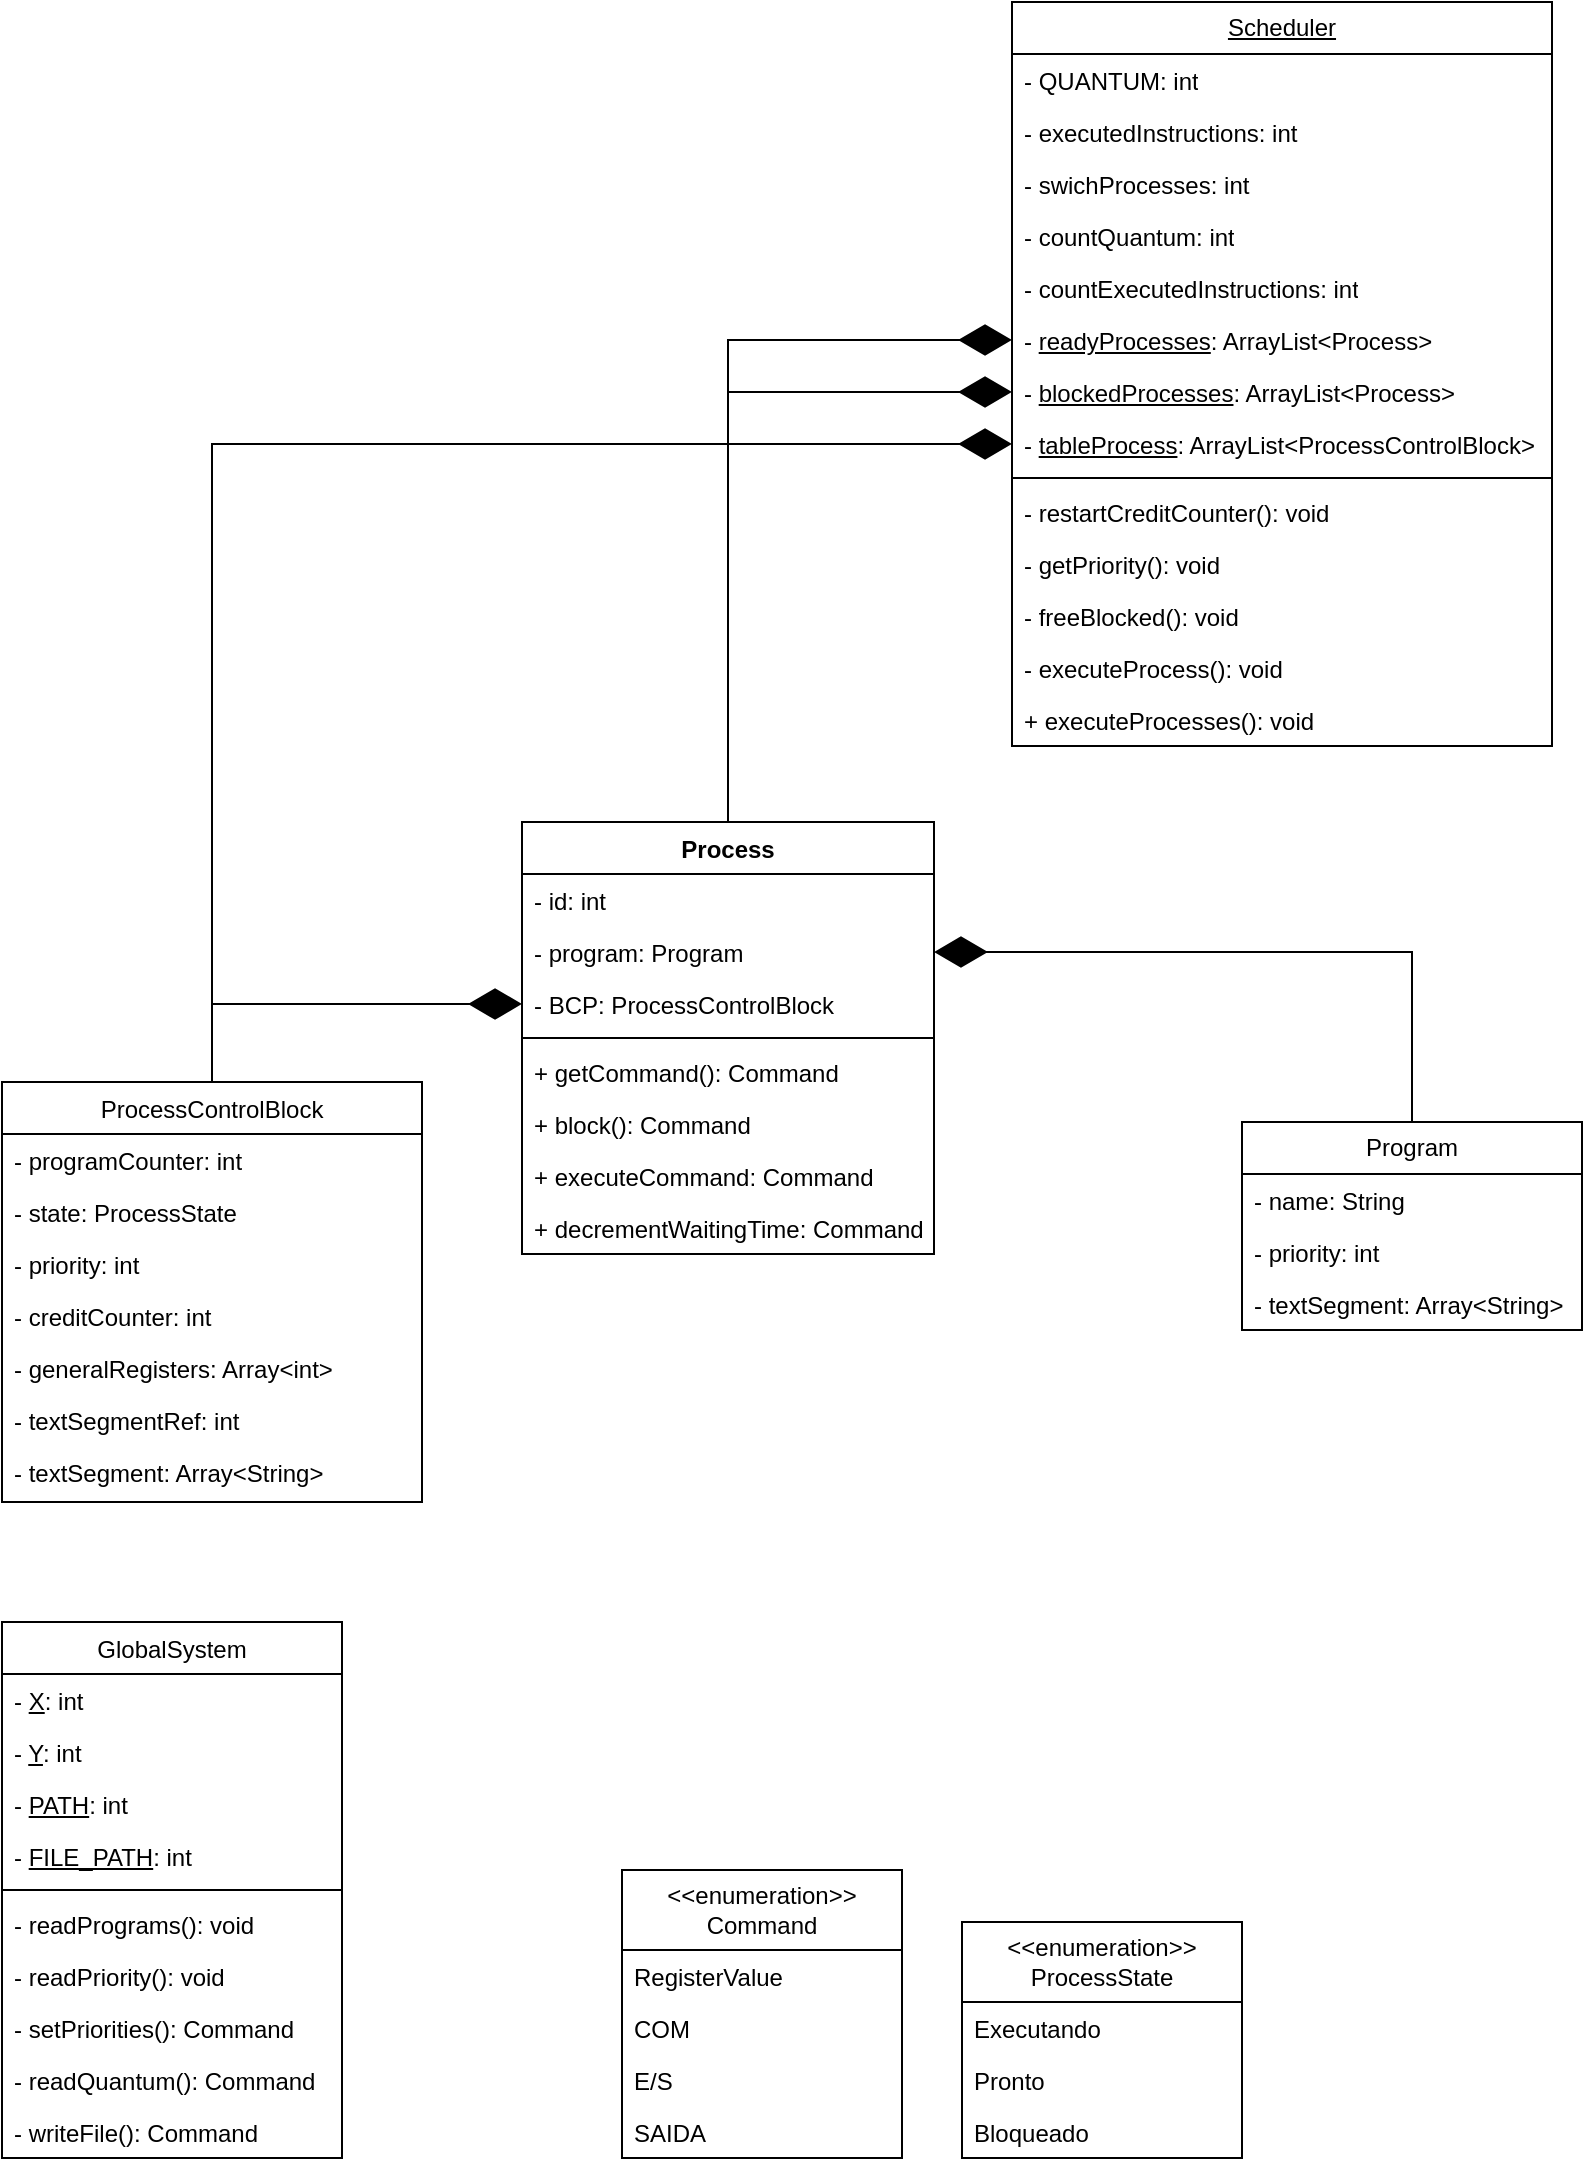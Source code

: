 <mxfile version="24.7.8">
  <diagram id="C5RBs43oDa-KdzZeNtuy" name="Page-1">
    <mxGraphModel dx="926" dy="552" grid="1" gridSize="10" guides="1" tooltips="1" connect="1" arrows="1" fold="1" page="1" pageScale="1" pageWidth="827" pageHeight="1169" math="0" shadow="0">
      <root>
        <mxCell id="WIyWlLk6GJQsqaUBKTNV-0" />
        <mxCell id="WIyWlLk6GJQsqaUBKTNV-1" parent="WIyWlLk6GJQsqaUBKTNV-0" />
        <mxCell id="KPxVCL9Rs357wV_ZgK6z-15" style="edgeStyle=orthogonalEdgeStyle;rounded=0;orthogonalLoop=1;jettySize=auto;html=1;exitX=0.5;exitY=0;exitDx=0;exitDy=0;entryX=0;entryY=0.5;entryDx=0;entryDy=0;endArrow=diamondThin;endFill=1;strokeColor=default;endSize=24;" parent="WIyWlLk6GJQsqaUBKTNV-1" source="zkfFHV4jXpPFQw0GAbJ--0" target="KPxVCL9Rs357wV_ZgK6z-12" edge="1">
          <mxGeometry relative="1" as="geometry" />
        </mxCell>
        <mxCell id="Mm5PZu4fMcf5KlPQmoQK-21" style="edgeStyle=orthogonalEdgeStyle;rounded=0;orthogonalLoop=1;jettySize=auto;html=1;exitX=0.5;exitY=0;exitDx=0;exitDy=0;entryX=0;entryY=0.5;entryDx=0;entryDy=0;endArrow=diamondThin;endFill=1;endSize=24;" edge="1" parent="WIyWlLk6GJQsqaUBKTNV-1" source="zkfFHV4jXpPFQw0GAbJ--0" target="KPxVCL9Rs357wV_ZgK6z-32">
          <mxGeometry relative="1" as="geometry" />
        </mxCell>
        <mxCell id="zkfFHV4jXpPFQw0GAbJ--0" value="ProcessControlBlock" style="swimlane;fontStyle=0;align=center;verticalAlign=top;childLayout=stackLayout;horizontal=1;startSize=26;horizontalStack=0;resizeParent=1;resizeLast=0;collapsible=1;marginBottom=0;rounded=0;shadow=0;strokeWidth=1;" parent="WIyWlLk6GJQsqaUBKTNV-1" vertex="1">
          <mxGeometry x="20" y="580" width="210" height="210" as="geometry">
            <mxRectangle x="230" y="140" width="160" height="26" as="alternateBounds" />
          </mxGeometry>
        </mxCell>
        <mxCell id="zkfFHV4jXpPFQw0GAbJ--1" value="- programCounter: int" style="text;align=left;verticalAlign=top;spacingLeft=4;spacingRight=4;overflow=hidden;rotatable=0;points=[[0,0.5],[1,0.5]];portConstraint=eastwest;" parent="zkfFHV4jXpPFQw0GAbJ--0" vertex="1">
          <mxGeometry y="26" width="210" height="26" as="geometry" />
        </mxCell>
        <mxCell id="zkfFHV4jXpPFQw0GAbJ--2" value="- state: ProcessState" style="text;align=left;verticalAlign=top;spacingLeft=4;spacingRight=4;overflow=hidden;rotatable=0;points=[[0,0.5],[1,0.5]];portConstraint=eastwest;rounded=0;shadow=0;html=0;" parent="zkfFHV4jXpPFQw0GAbJ--0" vertex="1">
          <mxGeometry y="52" width="210" height="26" as="geometry" />
        </mxCell>
        <mxCell id="zkfFHV4jXpPFQw0GAbJ--3" value="- priority: int" style="text;align=left;verticalAlign=top;spacingLeft=4;spacingRight=4;overflow=hidden;rotatable=0;points=[[0,0.5],[1,0.5]];portConstraint=eastwest;rounded=0;shadow=0;html=0;" parent="zkfFHV4jXpPFQw0GAbJ--0" vertex="1">
          <mxGeometry y="78" width="210" height="26" as="geometry" />
        </mxCell>
        <mxCell id="KPxVCL9Rs357wV_ZgK6z-3" value="- creditCounter: int" style="text;align=left;verticalAlign=top;spacingLeft=4;spacingRight=4;overflow=hidden;rotatable=0;points=[[0,0.5],[1,0.5]];portConstraint=eastwest;rounded=0;shadow=0;html=0;" parent="zkfFHV4jXpPFQw0GAbJ--0" vertex="1">
          <mxGeometry y="104" width="210" height="26" as="geometry" />
        </mxCell>
        <mxCell id="KPxVCL9Rs357wV_ZgK6z-4" value="- generalRegisters: Array&lt;int&gt;" style="text;align=left;verticalAlign=top;spacingLeft=4;spacingRight=4;overflow=hidden;rotatable=0;points=[[0,0.5],[1,0.5]];portConstraint=eastwest;rounded=0;shadow=0;html=0;" parent="zkfFHV4jXpPFQw0GAbJ--0" vertex="1">
          <mxGeometry y="130" width="210" height="26" as="geometry" />
        </mxCell>
        <mxCell id="KPxVCL9Rs357wV_ZgK6z-6" value="- textSegmentRef: int" style="text;align=left;verticalAlign=top;spacingLeft=4;spacingRight=4;overflow=hidden;rotatable=0;points=[[0,0.5],[1,0.5]];portConstraint=eastwest;" parent="zkfFHV4jXpPFQw0GAbJ--0" vertex="1">
          <mxGeometry y="156" width="210" height="26" as="geometry" />
        </mxCell>
        <mxCell id="Mm5PZu4fMcf5KlPQmoQK-17" value="- textSegment: Array&amp;lt;String&amp;gt;" style="text;strokeColor=none;fillColor=none;align=left;verticalAlign=top;spacingLeft=4;spacingRight=4;overflow=hidden;rotatable=0;points=[[0,0.5],[1,0.5]];portConstraint=eastwest;whiteSpace=wrap;html=1;" vertex="1" parent="zkfFHV4jXpPFQw0GAbJ--0">
          <mxGeometry y="182" width="210" height="26" as="geometry" />
        </mxCell>
        <mxCell id="Mm5PZu4fMcf5KlPQmoQK-18" style="edgeStyle=orthogonalEdgeStyle;rounded=0;orthogonalLoop=1;jettySize=auto;html=1;exitX=0.5;exitY=0;exitDx=0;exitDy=0;endArrow=diamondThin;endFill=1;endSize=24;" edge="1" parent="WIyWlLk6GJQsqaUBKTNV-1" source="KPxVCL9Rs357wV_ZgK6z-7" target="KPxVCL9Rs357wV_ZgK6z-28">
          <mxGeometry relative="1" as="geometry">
            <Array as="points">
              <mxPoint x="383" y="430" />
              <mxPoint x="383" y="430" />
              <mxPoint x="383" y="209" />
            </Array>
          </mxGeometry>
        </mxCell>
        <mxCell id="Mm5PZu4fMcf5KlPQmoQK-20" style="edgeStyle=orthogonalEdgeStyle;rounded=0;orthogonalLoop=1;jettySize=auto;html=1;exitX=0.5;exitY=0;exitDx=0;exitDy=0;entryX=0;entryY=0.5;entryDx=0;entryDy=0;endArrow=diamondThin;endFill=1;endSize=24;" edge="1" parent="WIyWlLk6GJQsqaUBKTNV-1" source="KPxVCL9Rs357wV_ZgK6z-7" target="KPxVCL9Rs357wV_ZgK6z-29">
          <mxGeometry relative="1" as="geometry" />
        </mxCell>
        <mxCell id="KPxVCL9Rs357wV_ZgK6z-7" value="Process" style="swimlane;fontStyle=1;align=center;verticalAlign=top;childLayout=stackLayout;horizontal=1;startSize=26;horizontalStack=0;resizeParent=1;resizeParentMax=0;resizeLast=0;collapsible=1;marginBottom=0;whiteSpace=wrap;html=1;" parent="WIyWlLk6GJQsqaUBKTNV-1" vertex="1">
          <mxGeometry x="280" y="450" width="206" height="216" as="geometry" />
        </mxCell>
        <mxCell id="KPxVCL9Rs357wV_ZgK6z-11" value="- id: int" style="text;strokeColor=none;fillColor=none;align=left;verticalAlign=top;spacingLeft=4;spacingRight=4;overflow=hidden;rotatable=0;points=[[0,0.5],[1,0.5]];portConstraint=eastwest;whiteSpace=wrap;html=1;" parent="KPxVCL9Rs357wV_ZgK6z-7" vertex="1">
          <mxGeometry y="26" width="206" height="26" as="geometry" />
        </mxCell>
        <mxCell id="KPxVCL9Rs357wV_ZgK6z-40" value="- program: Program" style="text;strokeColor=none;fillColor=none;align=left;verticalAlign=top;spacingLeft=4;spacingRight=4;overflow=hidden;rotatable=0;points=[[0,0.5],[1,0.5]];portConstraint=eastwest;whiteSpace=wrap;html=1;" parent="KPxVCL9Rs357wV_ZgK6z-7" vertex="1">
          <mxGeometry y="52" width="206" height="26" as="geometry" />
        </mxCell>
        <mxCell id="KPxVCL9Rs357wV_ZgK6z-12" value="- BCP: P&lt;span style=&quot;background-color: initial;&quot;&gt;rocessControlBlock&lt;/span&gt;" style="text;strokeColor=none;fillColor=none;align=left;verticalAlign=top;spacingLeft=4;spacingRight=4;overflow=hidden;rotatable=0;points=[[0,0.5],[1,0.5]];portConstraint=eastwest;whiteSpace=wrap;html=1;" parent="KPxVCL9Rs357wV_ZgK6z-7" vertex="1">
          <mxGeometry y="78" width="206" height="26" as="geometry" />
        </mxCell>
        <mxCell id="KPxVCL9Rs357wV_ZgK6z-9" value="" style="line;strokeWidth=1;fillColor=none;align=left;verticalAlign=middle;spacingTop=-1;spacingLeft=3;spacingRight=3;rotatable=0;labelPosition=right;points=[];portConstraint=eastwest;strokeColor=inherit;" parent="KPxVCL9Rs357wV_ZgK6z-7" vertex="1">
          <mxGeometry y="104" width="206" height="8" as="geometry" />
        </mxCell>
        <mxCell id="Mm5PZu4fMcf5KlPQmoQK-8" value="+ getCommand(): Command" style="text;align=left;verticalAlign=top;spacingLeft=4;spacingRight=4;overflow=hidden;rotatable=0;points=[[0,0.5],[1,0.5]];portConstraint=eastwest;rounded=0;shadow=0;html=0;" vertex="1" parent="KPxVCL9Rs357wV_ZgK6z-7">
          <mxGeometry y="112" width="206" height="26" as="geometry" />
        </mxCell>
        <mxCell id="Mm5PZu4fMcf5KlPQmoQK-10" value="+ block(): Command" style="text;align=left;verticalAlign=top;spacingLeft=4;spacingRight=4;overflow=hidden;rotatable=0;points=[[0,0.5],[1,0.5]];portConstraint=eastwest;rounded=0;shadow=0;html=0;" vertex="1" parent="KPxVCL9Rs357wV_ZgK6z-7">
          <mxGeometry y="138" width="206" height="26" as="geometry" />
        </mxCell>
        <mxCell id="Mm5PZu4fMcf5KlPQmoQK-9" value="+ executeCommand: Command" style="text;align=left;verticalAlign=top;spacingLeft=4;spacingRight=4;overflow=hidden;rotatable=0;points=[[0,0.5],[1,0.5]];portConstraint=eastwest;rounded=0;shadow=0;html=0;" vertex="1" parent="KPxVCL9Rs357wV_ZgK6z-7">
          <mxGeometry y="164" width="206" height="26" as="geometry" />
        </mxCell>
        <mxCell id="Mm5PZu4fMcf5KlPQmoQK-11" value="+ decrementWaitingTime: Command" style="text;align=left;verticalAlign=top;spacingLeft=4;spacingRight=4;overflow=hidden;rotatable=0;points=[[0,0.5],[1,0.5]];portConstraint=eastwest;rounded=0;shadow=0;html=0;" vertex="1" parent="KPxVCL9Rs357wV_ZgK6z-7">
          <mxGeometry y="190" width="206" height="26" as="geometry" />
        </mxCell>
        <mxCell id="KPxVCL9Rs357wV_ZgK6z-18" value="&lt;u&gt;Scheduler&lt;/u&gt;" style="swimlane;fontStyle=0;childLayout=stackLayout;horizontal=1;startSize=26;fillColor=none;horizontalStack=0;resizeParent=1;resizeParentMax=0;resizeLast=0;collapsible=1;marginBottom=0;whiteSpace=wrap;html=1;" parent="WIyWlLk6GJQsqaUBKTNV-1" vertex="1">
          <mxGeometry x="525" y="40" width="270" height="372" as="geometry" />
        </mxCell>
        <mxCell id="KPxVCL9Rs357wV_ZgK6z-19" value="- QUANTUM: int" style="text;strokeColor=none;fillColor=none;align=left;verticalAlign=top;spacingLeft=4;spacingRight=4;overflow=hidden;rotatable=0;points=[[0,0.5],[1,0.5]];portConstraint=eastwest;whiteSpace=wrap;html=1;" parent="KPxVCL9Rs357wV_ZgK6z-18" vertex="1">
          <mxGeometry y="26" width="270" height="26" as="geometry" />
        </mxCell>
        <mxCell id="Mm5PZu4fMcf5KlPQmoQK-0" value="- executedInstructions: int" style="text;strokeColor=none;fillColor=none;align=left;verticalAlign=top;spacingLeft=4;spacingRight=4;overflow=hidden;rotatable=0;points=[[0,0.5],[1,0.5]];portConstraint=eastwest;whiteSpace=wrap;html=1;" vertex="1" parent="KPxVCL9Rs357wV_ZgK6z-18">
          <mxGeometry y="52" width="270" height="26" as="geometry" />
        </mxCell>
        <mxCell id="Mm5PZu4fMcf5KlPQmoQK-2" value="- swichProcesses: int" style="text;strokeColor=none;fillColor=none;align=left;verticalAlign=top;spacingLeft=4;spacingRight=4;overflow=hidden;rotatable=0;points=[[0,0.5],[1,0.5]];portConstraint=eastwest;whiteSpace=wrap;html=1;" vertex="1" parent="KPxVCL9Rs357wV_ZgK6z-18">
          <mxGeometry y="78" width="270" height="26" as="geometry" />
        </mxCell>
        <mxCell id="Mm5PZu4fMcf5KlPQmoQK-1" value="- countQuantum: int" style="text;strokeColor=none;fillColor=none;align=left;verticalAlign=top;spacingLeft=4;spacingRight=4;overflow=hidden;rotatable=0;points=[[0,0.5],[1,0.5]];portConstraint=eastwest;whiteSpace=wrap;html=1;" vertex="1" parent="KPxVCL9Rs357wV_ZgK6z-18">
          <mxGeometry y="104" width="270" height="26" as="geometry" />
        </mxCell>
        <mxCell id="Mm5PZu4fMcf5KlPQmoQK-3" value="- countExecutedInstructions: int" style="text;strokeColor=none;fillColor=none;align=left;verticalAlign=top;spacingLeft=4;spacingRight=4;overflow=hidden;rotatable=0;points=[[0,0.5],[1,0.5]];portConstraint=eastwest;whiteSpace=wrap;html=1;" vertex="1" parent="KPxVCL9Rs357wV_ZgK6z-18">
          <mxGeometry y="130" width="270" height="26" as="geometry" />
        </mxCell>
        <mxCell id="KPxVCL9Rs357wV_ZgK6z-28" value="- &lt;u&gt;readyProcesses&lt;/u&gt;: ArrayList&amp;lt;Process&amp;gt;" style="text;strokeColor=none;fillColor=none;align=left;verticalAlign=top;spacingLeft=4;spacingRight=4;overflow=hidden;rotatable=0;points=[[0,0.5],[1,0.5]];portConstraint=eastwest;whiteSpace=wrap;html=1;" parent="KPxVCL9Rs357wV_ZgK6z-18" vertex="1">
          <mxGeometry y="156" width="270" height="26" as="geometry" />
        </mxCell>
        <mxCell id="KPxVCL9Rs357wV_ZgK6z-29" value="- &lt;u&gt;blockedProcesses&lt;/u&gt;: ArrayList&amp;lt;Process&amp;gt;" style="text;strokeColor=none;fillColor=none;align=left;verticalAlign=top;spacingLeft=4;spacingRight=4;overflow=hidden;rotatable=0;points=[[0,0.5],[1,0.5]];portConstraint=eastwest;whiteSpace=wrap;html=1;" parent="KPxVCL9Rs357wV_ZgK6z-18" vertex="1">
          <mxGeometry y="182" width="270" height="26" as="geometry" />
        </mxCell>
        <mxCell id="KPxVCL9Rs357wV_ZgK6z-32" value="- &lt;u&gt;tableProcess&lt;/u&gt;: ArrayList&amp;lt;&lt;span style=&quot;text-align: center; text-wrap: nowrap;&quot;&gt;ProcessControlBlock&lt;/span&gt;&amp;gt;" style="text;strokeColor=none;fillColor=none;align=left;verticalAlign=top;spacingLeft=4;spacingRight=4;overflow=hidden;rotatable=0;points=[[0,0.5],[1,0.5]];portConstraint=eastwest;whiteSpace=wrap;html=1;" parent="KPxVCL9Rs357wV_ZgK6z-18" vertex="1">
          <mxGeometry y="208" width="270" height="26" as="geometry" />
        </mxCell>
        <mxCell id="KPxVCL9Rs357wV_ZgK6z-65" value="&lt;span style=&quot;color: rgba(0, 0, 0, 0); font-family: monospace; font-size: 0px; background-color: rgb(27, 29, 30);&quot;&gt;%3CmxGraphModel%3E%3Croot%3E%3CmxCell%20id%3D%220%22%2F%3E%3CmxCell%20id%3D%221%22%20parent%3D%220%22%2F%3E%3CmxCell%20id%3D%222%22%20value%3D%22%26lt%3Bu%26gt%3BScheduler%26lt%3B%2Fu%26gt%3B%22%20style%3D%22swimlane%3BfontStyle%3D0%3BchildLayout%3DstackLayout%3Bhorizontal%3D1%3BstartSize%3D26%3BfillColor%3Dnone%3BhorizontalStack%3D0%3BresizeParent%3D1%3BresizeParentMax%3D0%3BresizeLast%3D0%3Bcollapsible%3D1%3BmarginBottom%3D0%3BwhiteSpace%3Dwrap%3Bhtml%3D1%3B%22%20vertex%3D%221%22%20parent%3D%221%22%3E%3CmxGeometry%20x%3D%22520%22%20y%3D%22440%22%20width%3D%22270%22%20height%3D%22182%22%20as%3D%22geometry%22%2F%3E%3C%2FmxCell%3E%3CmxCell%20id%3D%223%22%20value%3D%22-%20%26lt%3Bu%26gt%3BMAX_COM%26lt%3B%2Fu%26gt%3B%3A%20int%22%20style%3D%22text%3BstrokeColor%3Dnone%3BfillColor%3Dnone%3Balign%3Dleft%3BverticalAlign%3Dtop%3BspacingLeft%3D4%3BspacingRight%3D4%3Boverflow%3Dhidden%3Brotatable%3D0%3Bpoints%3D%5B%5B0%2C0.5%5D%2C%5B1%2C0.5%5D%5D%3BportConstraint%3Deastwest%3BwhiteSpace%3Dwrap%3Bhtml%3D1%3B%22%20vertex%3D%221%22%20parent%3D%222%22%3E%3CmxGeometry%20y%3D%2226%22%20width%3D%22270%22%20height%3D%2226%22%20as%3D%22geometry%22%2F%3E%3C%2FmxCell%3E%3CmxCell%20id%3D%224%22%20value%3D%22-%20%26lt%3Bu%26gt%3BX%26lt%3B%2Fu%26gt%3B%3A%20int%22%20style%3D%22text%3BstrokeColor%3Dnone%3BfillColor%3Dnone%3Balign%3Dleft%3BverticalAlign%3Dtop%3BspacingLeft%3D4%3BspacingRight%3D4%3Boverflow%3Dhidden%3Brotatable%3D0%3Bpoints%3D%5B%5B0%2C0.5%5D%2C%5B1%2C0.5%5D%5D%3BportConstraint%3Deastwest%3BwhiteSpace%3Dwrap%3Bhtml%3D1%3B%22%20vertex%3D%221%22%20parent%3D%222%22%3E%3CmxGeometry%20y%3D%2252%22%20width%3D%22270%22%20height%3D%2226%22%20as%3D%22geometry%22%2F%3E%3C%2FmxCell%3E%3CmxCell%20id%3D%225%22%20value%3D%22-%20%26lt%3Bu%26gt%3BY%26lt%3B%2Fu%26gt%3B%3A%20int%22%20style%3D%22text%3BstrokeColor%3Dnone%3BfillColor%3Dnone%3Balign%3Dleft%3BverticalAlign%3Dtop%3BspacingLeft%3D4%3BspacingRight%3D4%3Boverflow%3Dhidden%3Brotatable%3D0%3Bpoints%3D%5B%5B0%2C0.5%5D%2C%5B1%2C0.5%5D%5D%3BportConstraint%3Deastwest%3BwhiteSpace%3Dwrap%3Bhtml%3D1%3B%22%20vertex%3D%221%22%20parent%3D%222%22%3E%3CmxGeometry%20y%3D%2278%22%20width%3D%22270%22%20height%3D%2226%22%20as%3D%22geometry%22%2F%3E%3C%2FmxCell%3E%3CmxCell%20id%3D%226%22%20value%3D%22-%20%26lt%3Bu%26gt%3BreadyProcesses%26lt%3B%2Fu%26gt%3B%3A%20ArrayList%26amp%3Blt%3BProcess%26amp%3Bgt%3B%22%20style%3D%22text%3BstrokeColor%3Dnone%3BfillColor%3Dnone%3Balign%3Dleft%3BverticalAlign%3Dtop%3BspacingLeft%3D4%3BspacingRight%3D4%3Boverflow%3Dhidden%3Brotatable%3D0%3Bpoints%3D%5B%5B0%2C0.5%5D%2C%5B1%2C0.5%5D%5D%3BportConstraint%3Deastwest%3BwhiteSpace%3Dwrap%3Bhtml%3D1%3B%22%20vertex%3D%221%22%20parent%3D%222%22%3E%3CmxGeometry%20y%3D%22104%22%20width%3D%22270%22%20height%3D%2226%22%20as%3D%22geometry%22%2F%3E%3C%2FmxCell%3E%3CmxCell%20id%3D%227%22%20value%3D%22-%20%26lt%3Bu%26gt%3BblockedProcesses%26lt%3B%2Fu%26gt%3B%3A%20ArrayList%26amp%3Blt%3BProcess%26amp%3Bgt%3B%22%20style%3D%22text%3BstrokeColor%3Dnone%3BfillColor%3Dnone%3Balign%3Dleft%3BverticalAlign%3Dtop%3BspacingLeft%3D4%3BspacingRight%3D4%3Boverflow%3Dhidden%3Brotatable%3D0%3Bpoints%3D%5B%5B0%2C0.5%5D%2C%5B1%2C0.5%5D%5D%3BportConstraint%3Deastwest%3BwhiteSpace%3Dwrap%3Bhtml%3D1%3B%22%20vertex%3D%221%22%20parent%3D%222%22%3E%3CmxGeometry%20y%3D%22130%22%20width%3D%22270%22%20height%3D%2226%22%20as%3D%22geometry%22%2F%3E%3C%2FmxCell%3E%3CmxCell%20id%3D%228%22%20value%3D%22-%20%26lt%3Bu%26gt%3BtableProcess%26lt%3B%2Fu%26gt%3B%3A%20ArrayList%26amp%3Blt%3B%26lt%3Bspan%20style%3D%26quot%3Btext-align%3A%20center%3B%20text-wrap%3A%20nowrap%3B%26quot%3B%26gt%3BProcessControlBlock%26lt%3B%2Fspan%26gt%3B%26amp%3Bgt%3B%22%20style%3D%22text%3BstrokeColor%3Dnone%3BfillColor%3Dnone%3Balign%3Dleft%3BverticalAlign%3Dtop%3BspacingLeft%3D4%3BspacingRight%3D4%3Boverflow%3Dhidden%3Brotatable%3D0%3Bpoints%3D%5B%5B0%2C0.5%5D%2C%5B1%2C0.5%5D%5D%3BportConstraint%3Deastwest%3BwhiteSpace%3Dwrap%3Bhtml%3D1%3B%22%20vertex%3D%221%22%20parent%3D%222%22%3E%3CmxGeometry%20y%3D%22156%22%20width%3D%22270%22%20height%3D%2226%22%20as%3D%22geometry%22%2F%3E%3C%2FmxCell%3E%3C%2Froot%3E%3C%2FmxGraphModel%3E&lt;/span&gt;" style="line;html=1;strokeWidth=1;align=left;verticalAlign=middle;spacingTop=-1;spacingLeft=3;spacingRight=3;rotatable=0;labelPosition=right;points=[];portConstraint=eastwest;" parent="KPxVCL9Rs357wV_ZgK6z-18" vertex="1">
          <mxGeometry y="234" width="270" height="8" as="geometry" />
        </mxCell>
        <mxCell id="Mm5PZu4fMcf5KlPQmoQK-5" value="- restartCreditCounter(): void" style="text;align=left;verticalAlign=top;spacingLeft=4;spacingRight=4;overflow=hidden;rotatable=0;points=[[0,0.5],[1,0.5]];portConstraint=eastwest;" vertex="1" parent="KPxVCL9Rs357wV_ZgK6z-18">
          <mxGeometry y="242" width="270" height="26" as="geometry" />
        </mxCell>
        <mxCell id="Mm5PZu4fMcf5KlPQmoQK-6" value="- getPriority(): void" style="text;align=left;verticalAlign=top;spacingLeft=4;spacingRight=4;overflow=hidden;rotatable=0;points=[[0,0.5],[1,0.5]];portConstraint=eastwest;" vertex="1" parent="KPxVCL9Rs357wV_ZgK6z-18">
          <mxGeometry y="268" width="270" height="26" as="geometry" />
        </mxCell>
        <mxCell id="Mm5PZu4fMcf5KlPQmoQK-7" value="- freeBlocked(): void" style="text;align=left;verticalAlign=top;spacingLeft=4;spacingRight=4;overflow=hidden;rotatable=0;points=[[0,0.5],[1,0.5]];portConstraint=eastwest;" vertex="1" parent="KPxVCL9Rs357wV_ZgK6z-18">
          <mxGeometry y="294" width="270" height="26" as="geometry" />
        </mxCell>
        <mxCell id="Mm5PZu4fMcf5KlPQmoQK-4" value="- executeProcess(): void" style="text;align=left;verticalAlign=top;spacingLeft=4;spacingRight=4;overflow=hidden;rotatable=0;points=[[0,0.5],[1,0.5]];portConstraint=eastwest;" vertex="1" parent="KPxVCL9Rs357wV_ZgK6z-18">
          <mxGeometry y="320" width="270" height="26" as="geometry" />
        </mxCell>
        <mxCell id="KPxVCL9Rs357wV_ZgK6z-66" value="+ executeProcesses(): void" style="text;align=left;verticalAlign=top;spacingLeft=4;spacingRight=4;overflow=hidden;rotatable=0;points=[[0,0.5],[1,0.5]];portConstraint=eastwest;" parent="KPxVCL9Rs357wV_ZgK6z-18" vertex="1">
          <mxGeometry y="346" width="270" height="26" as="geometry" />
        </mxCell>
        <mxCell id="KPxVCL9Rs357wV_ZgK6z-24" value="&amp;lt;&amp;lt;enumeration&amp;gt;&amp;gt;&lt;br&gt;ProcessState" style="swimlane;fontStyle=0;childLayout=stackLayout;horizontal=1;startSize=40;fillColor=none;horizontalStack=0;resizeParent=1;resizeParentMax=0;resizeLast=0;collapsible=1;marginBottom=0;whiteSpace=wrap;html=1;" parent="WIyWlLk6GJQsqaUBKTNV-1" vertex="1">
          <mxGeometry x="500" y="1000" width="140" height="118" as="geometry" />
        </mxCell>
        <mxCell id="KPxVCL9Rs357wV_ZgK6z-25" value="Executando" style="text;strokeColor=none;fillColor=none;align=left;verticalAlign=top;spacingLeft=4;spacingRight=4;overflow=hidden;rotatable=0;points=[[0,0.5],[1,0.5]];portConstraint=eastwest;whiteSpace=wrap;html=1;" parent="KPxVCL9Rs357wV_ZgK6z-24" vertex="1">
          <mxGeometry y="40" width="140" height="26" as="geometry" />
        </mxCell>
        <mxCell id="KPxVCL9Rs357wV_ZgK6z-26" value="Pronto" style="text;strokeColor=none;fillColor=none;align=left;verticalAlign=top;spacingLeft=4;spacingRight=4;overflow=hidden;rotatable=0;points=[[0,0.5],[1,0.5]];portConstraint=eastwest;whiteSpace=wrap;html=1;" parent="KPxVCL9Rs357wV_ZgK6z-24" vertex="1">
          <mxGeometry y="66" width="140" height="26" as="geometry" />
        </mxCell>
        <mxCell id="KPxVCL9Rs357wV_ZgK6z-27" value="Bloqueado" style="text;strokeColor=none;fillColor=none;align=left;verticalAlign=top;spacingLeft=4;spacingRight=4;overflow=hidden;rotatable=0;points=[[0,0.5],[1,0.5]];portConstraint=eastwest;whiteSpace=wrap;html=1;" parent="KPxVCL9Rs357wV_ZgK6z-24" vertex="1">
          <mxGeometry y="92" width="140" height="26" as="geometry" />
        </mxCell>
        <mxCell id="KPxVCL9Rs357wV_ZgK6z-41" style="edgeStyle=orthogonalEdgeStyle;rounded=0;orthogonalLoop=1;jettySize=auto;html=1;exitX=0.5;exitY=0;exitDx=0;exitDy=0;entryX=1;entryY=0.5;entryDx=0;entryDy=0;endSize=24;endArrow=diamondThin;endFill=1;" parent="WIyWlLk6GJQsqaUBKTNV-1" source="KPxVCL9Rs357wV_ZgK6z-33" target="KPxVCL9Rs357wV_ZgK6z-40" edge="1">
          <mxGeometry relative="1" as="geometry" />
        </mxCell>
        <mxCell id="KPxVCL9Rs357wV_ZgK6z-33" value="Program" style="swimlane;fontStyle=0;childLayout=stackLayout;horizontal=1;startSize=26;fillColor=none;horizontalStack=0;resizeParent=1;resizeParentMax=0;resizeLast=0;collapsible=1;marginBottom=0;whiteSpace=wrap;html=1;" parent="WIyWlLk6GJQsqaUBKTNV-1" vertex="1">
          <mxGeometry x="640" y="600" width="170" height="104" as="geometry" />
        </mxCell>
        <mxCell id="KPxVCL9Rs357wV_ZgK6z-8" value="- name: String" style="text;strokeColor=none;fillColor=none;align=left;verticalAlign=top;spacingLeft=4;spacingRight=4;overflow=hidden;rotatable=0;points=[[0,0.5],[1,0.5]];portConstraint=eastwest;whiteSpace=wrap;html=1;" parent="KPxVCL9Rs357wV_ZgK6z-33" vertex="1">
          <mxGeometry y="26" width="170" height="26" as="geometry" />
        </mxCell>
        <mxCell id="KPxVCL9Rs357wV_ZgK6z-38" value="- priority: int" style="text;strokeColor=none;fillColor=none;align=left;verticalAlign=top;spacingLeft=4;spacingRight=4;overflow=hidden;rotatable=0;points=[[0,0.5],[1,0.5]];portConstraint=eastwest;whiteSpace=wrap;html=1;" parent="KPxVCL9Rs357wV_ZgK6z-33" vertex="1">
          <mxGeometry y="52" width="170" height="26" as="geometry" />
        </mxCell>
        <mxCell id="KPxVCL9Rs357wV_ZgK6z-39" value="- textSegment: Array&amp;lt;String&amp;gt;" style="text;strokeColor=none;fillColor=none;align=left;verticalAlign=top;spacingLeft=4;spacingRight=4;overflow=hidden;rotatable=0;points=[[0,0.5],[1,0.5]];portConstraint=eastwest;whiteSpace=wrap;html=1;" parent="KPxVCL9Rs357wV_ZgK6z-33" vertex="1">
          <mxGeometry y="78" width="170" height="26" as="geometry" />
        </mxCell>
        <mxCell id="KPxVCL9Rs357wV_ZgK6z-52" value="&amp;lt;&amp;lt;enumeration&amp;gt;&amp;gt;&lt;br&gt;Command" style="swimlane;fontStyle=0;childLayout=stackLayout;horizontal=1;startSize=40;fillColor=none;horizontalStack=0;resizeParent=1;resizeParentMax=0;resizeLast=0;collapsible=1;marginBottom=0;whiteSpace=wrap;html=1;" parent="WIyWlLk6GJQsqaUBKTNV-1" vertex="1">
          <mxGeometry x="330" y="974" width="140" height="144" as="geometry" />
        </mxCell>
        <mxCell id="KPxVCL9Rs357wV_ZgK6z-53" value="RegisterValue" style="text;strokeColor=none;fillColor=none;align=left;verticalAlign=top;spacingLeft=4;spacingRight=4;overflow=hidden;rotatable=0;points=[[0,0.5],[1,0.5]];portConstraint=eastwest;whiteSpace=wrap;html=1;" parent="KPxVCL9Rs357wV_ZgK6z-52" vertex="1">
          <mxGeometry y="40" width="140" height="26" as="geometry" />
        </mxCell>
        <mxCell id="KPxVCL9Rs357wV_ZgK6z-54" value="COM" style="text;strokeColor=none;fillColor=none;align=left;verticalAlign=top;spacingLeft=4;spacingRight=4;overflow=hidden;rotatable=0;points=[[0,0.5],[1,0.5]];portConstraint=eastwest;whiteSpace=wrap;html=1;" parent="KPxVCL9Rs357wV_ZgK6z-52" vertex="1">
          <mxGeometry y="66" width="140" height="26" as="geometry" />
        </mxCell>
        <mxCell id="KPxVCL9Rs357wV_ZgK6z-55" value="E/S" style="text;strokeColor=none;fillColor=none;align=left;verticalAlign=top;spacingLeft=4;spacingRight=4;overflow=hidden;rotatable=0;points=[[0,0.5],[1,0.5]];portConstraint=eastwest;whiteSpace=wrap;html=1;" parent="KPxVCL9Rs357wV_ZgK6z-52" vertex="1">
          <mxGeometry y="92" width="140" height="26" as="geometry" />
        </mxCell>
        <mxCell id="KPxVCL9Rs357wV_ZgK6z-56" value="SAIDA" style="text;strokeColor=none;fillColor=none;align=left;verticalAlign=top;spacingLeft=4;spacingRight=4;overflow=hidden;rotatable=0;points=[[0,0.5],[1,0.5]];portConstraint=eastwest;whiteSpace=wrap;html=1;" parent="KPxVCL9Rs357wV_ZgK6z-52" vertex="1">
          <mxGeometry y="118" width="140" height="26" as="geometry" />
        </mxCell>
        <mxCell id="_JS6qxlHyKlk0CXdTIen-1" value="GlobalSystem" style="swimlane;fontStyle=0;align=center;verticalAlign=top;childLayout=stackLayout;horizontal=1;startSize=26;horizontalStack=0;resizeParent=1;resizeLast=0;collapsible=1;marginBottom=0;rounded=0;shadow=0;strokeWidth=1;" parent="WIyWlLk6GJQsqaUBKTNV-1" vertex="1">
          <mxGeometry x="20" y="850" width="170" height="268" as="geometry">
            <mxRectangle x="230" y="140" width="160" height="26" as="alternateBounds" />
          </mxGeometry>
        </mxCell>
        <mxCell id="KPxVCL9Rs357wV_ZgK6z-30" value="- &lt;u&gt;X&lt;/u&gt;: int" style="text;strokeColor=none;fillColor=none;align=left;verticalAlign=top;spacingLeft=4;spacingRight=4;overflow=hidden;rotatable=0;points=[[0,0.5],[1,0.5]];portConstraint=eastwest;whiteSpace=wrap;html=1;" parent="_JS6qxlHyKlk0CXdTIen-1" vertex="1">
          <mxGeometry y="26" width="170" height="26" as="geometry" />
        </mxCell>
        <mxCell id="Mm5PZu4fMcf5KlPQmoQK-15" value="- &lt;u&gt;Y&lt;/u&gt;: int" style="text;strokeColor=none;fillColor=none;align=left;verticalAlign=top;spacingLeft=4;spacingRight=4;overflow=hidden;rotatable=0;points=[[0,0.5],[1,0.5]];portConstraint=eastwest;whiteSpace=wrap;html=1;" vertex="1" parent="_JS6qxlHyKlk0CXdTIen-1">
          <mxGeometry y="52" width="170" height="26" as="geometry" />
        </mxCell>
        <mxCell id="KPxVCL9Rs357wV_ZgK6z-31" value="- &lt;u&gt;PATH&lt;/u&gt;: int" style="text;strokeColor=none;fillColor=none;align=left;verticalAlign=top;spacingLeft=4;spacingRight=4;overflow=hidden;rotatable=0;points=[[0,0.5],[1,0.5]];portConstraint=eastwest;whiteSpace=wrap;html=1;" parent="_JS6qxlHyKlk0CXdTIen-1" vertex="1">
          <mxGeometry y="78" width="170" height="26" as="geometry" />
        </mxCell>
        <mxCell id="Mm5PZu4fMcf5KlPQmoQK-16" value="- &lt;u&gt;FILE_PATH&lt;/u&gt;: int" style="text;strokeColor=none;fillColor=none;align=left;verticalAlign=top;spacingLeft=4;spacingRight=4;overflow=hidden;rotatable=0;points=[[0,0.5],[1,0.5]];portConstraint=eastwest;whiteSpace=wrap;html=1;" vertex="1" parent="_JS6qxlHyKlk0CXdTIen-1">
          <mxGeometry y="104" width="170" height="26" as="geometry" />
        </mxCell>
        <mxCell id="_JS6qxlHyKlk0CXdTIen-2" value="&lt;span style=&quot;color: rgba(0, 0, 0, 0); font-family: monospace; font-size: 0px; background-color: rgb(27, 29, 30);&quot;&gt;%3CmxGraphModel%3E%3Croot%3E%3CmxCell%20id%3D%220%22%2F%3E%3CmxCell%20id%3D%221%22%20parent%3D%220%22%2F%3E%3CmxCell%20id%3D%222%22%20value%3D%22%26lt%3Bu%26gt%3BScheduler%26lt%3B%2Fu%26gt%3B%22%20style%3D%22swimlane%3BfontStyle%3D0%3BchildLayout%3DstackLayout%3Bhorizontal%3D1%3BstartSize%3D26%3BfillColor%3Dnone%3BhorizontalStack%3D0%3BresizeParent%3D1%3BresizeParentMax%3D0%3BresizeLast%3D0%3Bcollapsible%3D1%3BmarginBottom%3D0%3BwhiteSpace%3Dwrap%3Bhtml%3D1%3B%22%20vertex%3D%221%22%20parent%3D%221%22%3E%3CmxGeometry%20x%3D%22520%22%20y%3D%22440%22%20width%3D%22270%22%20height%3D%22182%22%20as%3D%22geometry%22%2F%3E%3C%2FmxCell%3E%3CmxCell%20id%3D%223%22%20value%3D%22-%20%26lt%3Bu%26gt%3BMAX_COM%26lt%3B%2Fu%26gt%3B%3A%20int%22%20style%3D%22text%3BstrokeColor%3Dnone%3BfillColor%3Dnone%3Balign%3Dleft%3BverticalAlign%3Dtop%3BspacingLeft%3D4%3BspacingRight%3D4%3Boverflow%3Dhidden%3Brotatable%3D0%3Bpoints%3D%5B%5B0%2C0.5%5D%2C%5B1%2C0.5%5D%5D%3BportConstraint%3Deastwest%3BwhiteSpace%3Dwrap%3Bhtml%3D1%3B%22%20vertex%3D%221%22%20parent%3D%222%22%3E%3CmxGeometry%20y%3D%2226%22%20width%3D%22270%22%20height%3D%2226%22%20as%3D%22geometry%22%2F%3E%3C%2FmxCell%3E%3CmxCell%20id%3D%224%22%20value%3D%22-%20%26lt%3Bu%26gt%3BX%26lt%3B%2Fu%26gt%3B%3A%20int%22%20style%3D%22text%3BstrokeColor%3Dnone%3BfillColor%3Dnone%3Balign%3Dleft%3BverticalAlign%3Dtop%3BspacingLeft%3D4%3BspacingRight%3D4%3Boverflow%3Dhidden%3Brotatable%3D0%3Bpoints%3D%5B%5B0%2C0.5%5D%2C%5B1%2C0.5%5D%5D%3BportConstraint%3Deastwest%3BwhiteSpace%3Dwrap%3Bhtml%3D1%3B%22%20vertex%3D%221%22%20parent%3D%222%22%3E%3CmxGeometry%20y%3D%2252%22%20width%3D%22270%22%20height%3D%2226%22%20as%3D%22geometry%22%2F%3E%3C%2FmxCell%3E%3CmxCell%20id%3D%225%22%20value%3D%22-%20%26lt%3Bu%26gt%3BY%26lt%3B%2Fu%26gt%3B%3A%20int%22%20style%3D%22text%3BstrokeColor%3Dnone%3BfillColor%3Dnone%3Balign%3Dleft%3BverticalAlign%3Dtop%3BspacingLeft%3D4%3BspacingRight%3D4%3Boverflow%3Dhidden%3Brotatable%3D0%3Bpoints%3D%5B%5B0%2C0.5%5D%2C%5B1%2C0.5%5D%5D%3BportConstraint%3Deastwest%3BwhiteSpace%3Dwrap%3Bhtml%3D1%3B%22%20vertex%3D%221%22%20parent%3D%222%22%3E%3CmxGeometry%20y%3D%2278%22%20width%3D%22270%22%20height%3D%2226%22%20as%3D%22geometry%22%2F%3E%3C%2FmxCell%3E%3CmxCell%20id%3D%226%22%20value%3D%22-%20%26lt%3Bu%26gt%3BreadyProcesses%26lt%3B%2Fu%26gt%3B%3A%20ArrayList%26amp%3Blt%3BProcess%26amp%3Bgt%3B%22%20style%3D%22text%3BstrokeColor%3Dnone%3BfillColor%3Dnone%3Balign%3Dleft%3BverticalAlign%3Dtop%3BspacingLeft%3D4%3BspacingRight%3D4%3Boverflow%3Dhidden%3Brotatable%3D0%3Bpoints%3D%5B%5B0%2C0.5%5D%2C%5B1%2C0.5%5D%5D%3BportConstraint%3Deastwest%3BwhiteSpace%3Dwrap%3Bhtml%3D1%3B%22%20vertex%3D%221%22%20parent%3D%222%22%3E%3CmxGeometry%20y%3D%22104%22%20width%3D%22270%22%20height%3D%2226%22%20as%3D%22geometry%22%2F%3E%3C%2FmxCell%3E%3CmxCell%20id%3D%227%22%20value%3D%22-%20%26lt%3Bu%26gt%3BblockedProcesses%26lt%3B%2Fu%26gt%3B%3A%20ArrayList%26amp%3Blt%3BProcess%26amp%3Bgt%3B%22%20style%3D%22text%3BstrokeColor%3Dnone%3BfillColor%3Dnone%3Balign%3Dleft%3BverticalAlign%3Dtop%3BspacingLeft%3D4%3BspacingRight%3D4%3Boverflow%3Dhidden%3Brotatable%3D0%3Bpoints%3D%5B%5B0%2C0.5%5D%2C%5B1%2C0.5%5D%5D%3BportConstraint%3Deastwest%3BwhiteSpace%3Dwrap%3Bhtml%3D1%3B%22%20vertex%3D%221%22%20parent%3D%222%22%3E%3CmxGeometry%20y%3D%22130%22%20width%3D%22270%22%20height%3D%2226%22%20as%3D%22geometry%22%2F%3E%3C%2FmxCell%3E%3CmxCell%20id%3D%228%22%20value%3D%22-%20%26lt%3Bu%26gt%3BtableProcess%26lt%3B%2Fu%26gt%3B%3A%20ArrayList%26amp%3Blt%3B%26lt%3Bspan%20style%3D%26quot%3Btext-align%3A%20center%3B%20text-wrap%3A%20nowrap%3B%26quot%3B%26gt%3BProcessControlBlock%26lt%3B%2Fspan%26gt%3B%26amp%3Bgt%3B%22%20style%3D%22text%3BstrokeColor%3Dnone%3BfillColor%3Dnone%3Balign%3Dleft%3BverticalAlign%3Dtop%3BspacingLeft%3D4%3BspacingRight%3D4%3Boverflow%3Dhidden%3Brotatable%3D0%3Bpoints%3D%5B%5B0%2C0.5%5D%2C%5B1%2C0.5%5D%5D%3BportConstraint%3Deastwest%3BwhiteSpace%3Dwrap%3Bhtml%3D1%3B%22%20vertex%3D%221%22%20parent%3D%222%22%3E%3CmxGeometry%20y%3D%22156%22%20width%3D%22270%22%20height%3D%2226%22%20as%3D%22geometry%22%2F%3E%3C%2FmxCell%3E%3C%2Froot%3E%3C%2FmxGraphModel%3E&lt;/span&gt;" style="line;html=1;strokeWidth=1;align=left;verticalAlign=middle;spacingTop=-1;spacingLeft=3;spacingRight=3;rotatable=0;labelPosition=right;points=[];portConstraint=eastwest;" parent="_JS6qxlHyKlk0CXdTIen-1" vertex="1">
          <mxGeometry y="130" width="170" height="8" as="geometry" />
        </mxCell>
        <mxCell id="_JS6qxlHyKlk0CXdTIen-3" value="- readPrograms(): void" style="text;align=left;verticalAlign=top;spacingLeft=4;spacingRight=4;overflow=hidden;rotatable=0;points=[[0,0.5],[1,0.5]];portConstraint=eastwest;" parent="_JS6qxlHyKlk0CXdTIen-1" vertex="1">
          <mxGeometry y="138" width="170" height="26" as="geometry" />
        </mxCell>
        <mxCell id="Mm5PZu4fMcf5KlPQmoQK-12" value="- readPriority(): void" style="text;align=left;verticalAlign=top;spacingLeft=4;spacingRight=4;overflow=hidden;rotatable=0;points=[[0,0.5],[1,0.5]];portConstraint=eastwest;" vertex="1" parent="_JS6qxlHyKlk0CXdTIen-1">
          <mxGeometry y="164" width="170" height="26" as="geometry" />
        </mxCell>
        <mxCell id="_JS6qxlHyKlk0CXdTIen-4" value="- setPriorities(): Command" style="text;align=left;verticalAlign=top;spacingLeft=4;spacingRight=4;overflow=hidden;rotatable=0;points=[[0,0.5],[1,0.5]];portConstraint=eastwest;" parent="_JS6qxlHyKlk0CXdTIen-1" vertex="1">
          <mxGeometry y="190" width="170" height="26" as="geometry" />
        </mxCell>
        <mxCell id="Mm5PZu4fMcf5KlPQmoQK-13" value="- readQuantum(): Command" style="text;align=left;verticalAlign=top;spacingLeft=4;spacingRight=4;overflow=hidden;rotatable=0;points=[[0,0.5],[1,0.5]];portConstraint=eastwest;" vertex="1" parent="_JS6qxlHyKlk0CXdTIen-1">
          <mxGeometry y="216" width="170" height="26" as="geometry" />
        </mxCell>
        <mxCell id="Mm5PZu4fMcf5KlPQmoQK-14" value="- writeFile(): Command" style="text;align=left;verticalAlign=top;spacingLeft=4;spacingRight=4;overflow=hidden;rotatable=0;points=[[0,0.5],[1,0.5]];portConstraint=eastwest;" vertex="1" parent="_JS6qxlHyKlk0CXdTIen-1">
          <mxGeometry y="242" width="170" height="26" as="geometry" />
        </mxCell>
      </root>
    </mxGraphModel>
  </diagram>
</mxfile>

